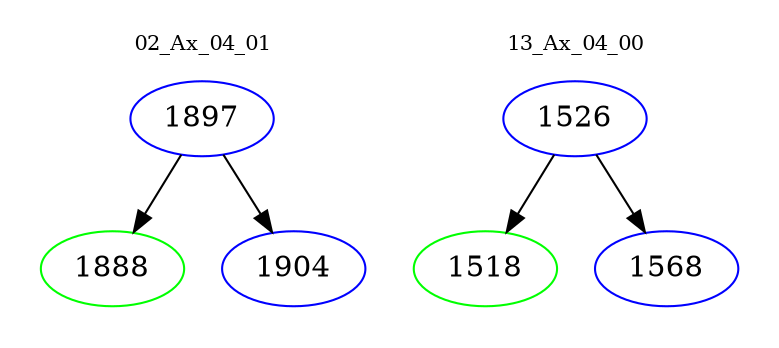 digraph{
subgraph cluster_0 {
color = white
label = "02_Ax_04_01";
fontsize=10;
T0_1897 [label="1897", color="blue"]
T0_1897 -> T0_1888 [color="black"]
T0_1888 [label="1888", color="green"]
T0_1897 -> T0_1904 [color="black"]
T0_1904 [label="1904", color="blue"]
}
subgraph cluster_1 {
color = white
label = "13_Ax_04_00";
fontsize=10;
T1_1526 [label="1526", color="blue"]
T1_1526 -> T1_1518 [color="black"]
T1_1518 [label="1518", color="green"]
T1_1526 -> T1_1568 [color="black"]
T1_1568 [label="1568", color="blue"]
}
}
